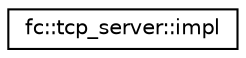 digraph "Graphical Class Hierarchy"
{
  edge [fontname="Helvetica",fontsize="10",labelfontname="Helvetica",labelfontsize="10"];
  node [fontname="Helvetica",fontsize="10",shape=record];
  rankdir="LR";
  Node0 [label="fc::tcp_server::impl",height=0.2,width=0.4,color="black", fillcolor="white", style="filled",URL="$classfc_1_1tcp__server_1_1impl.html"];
}
